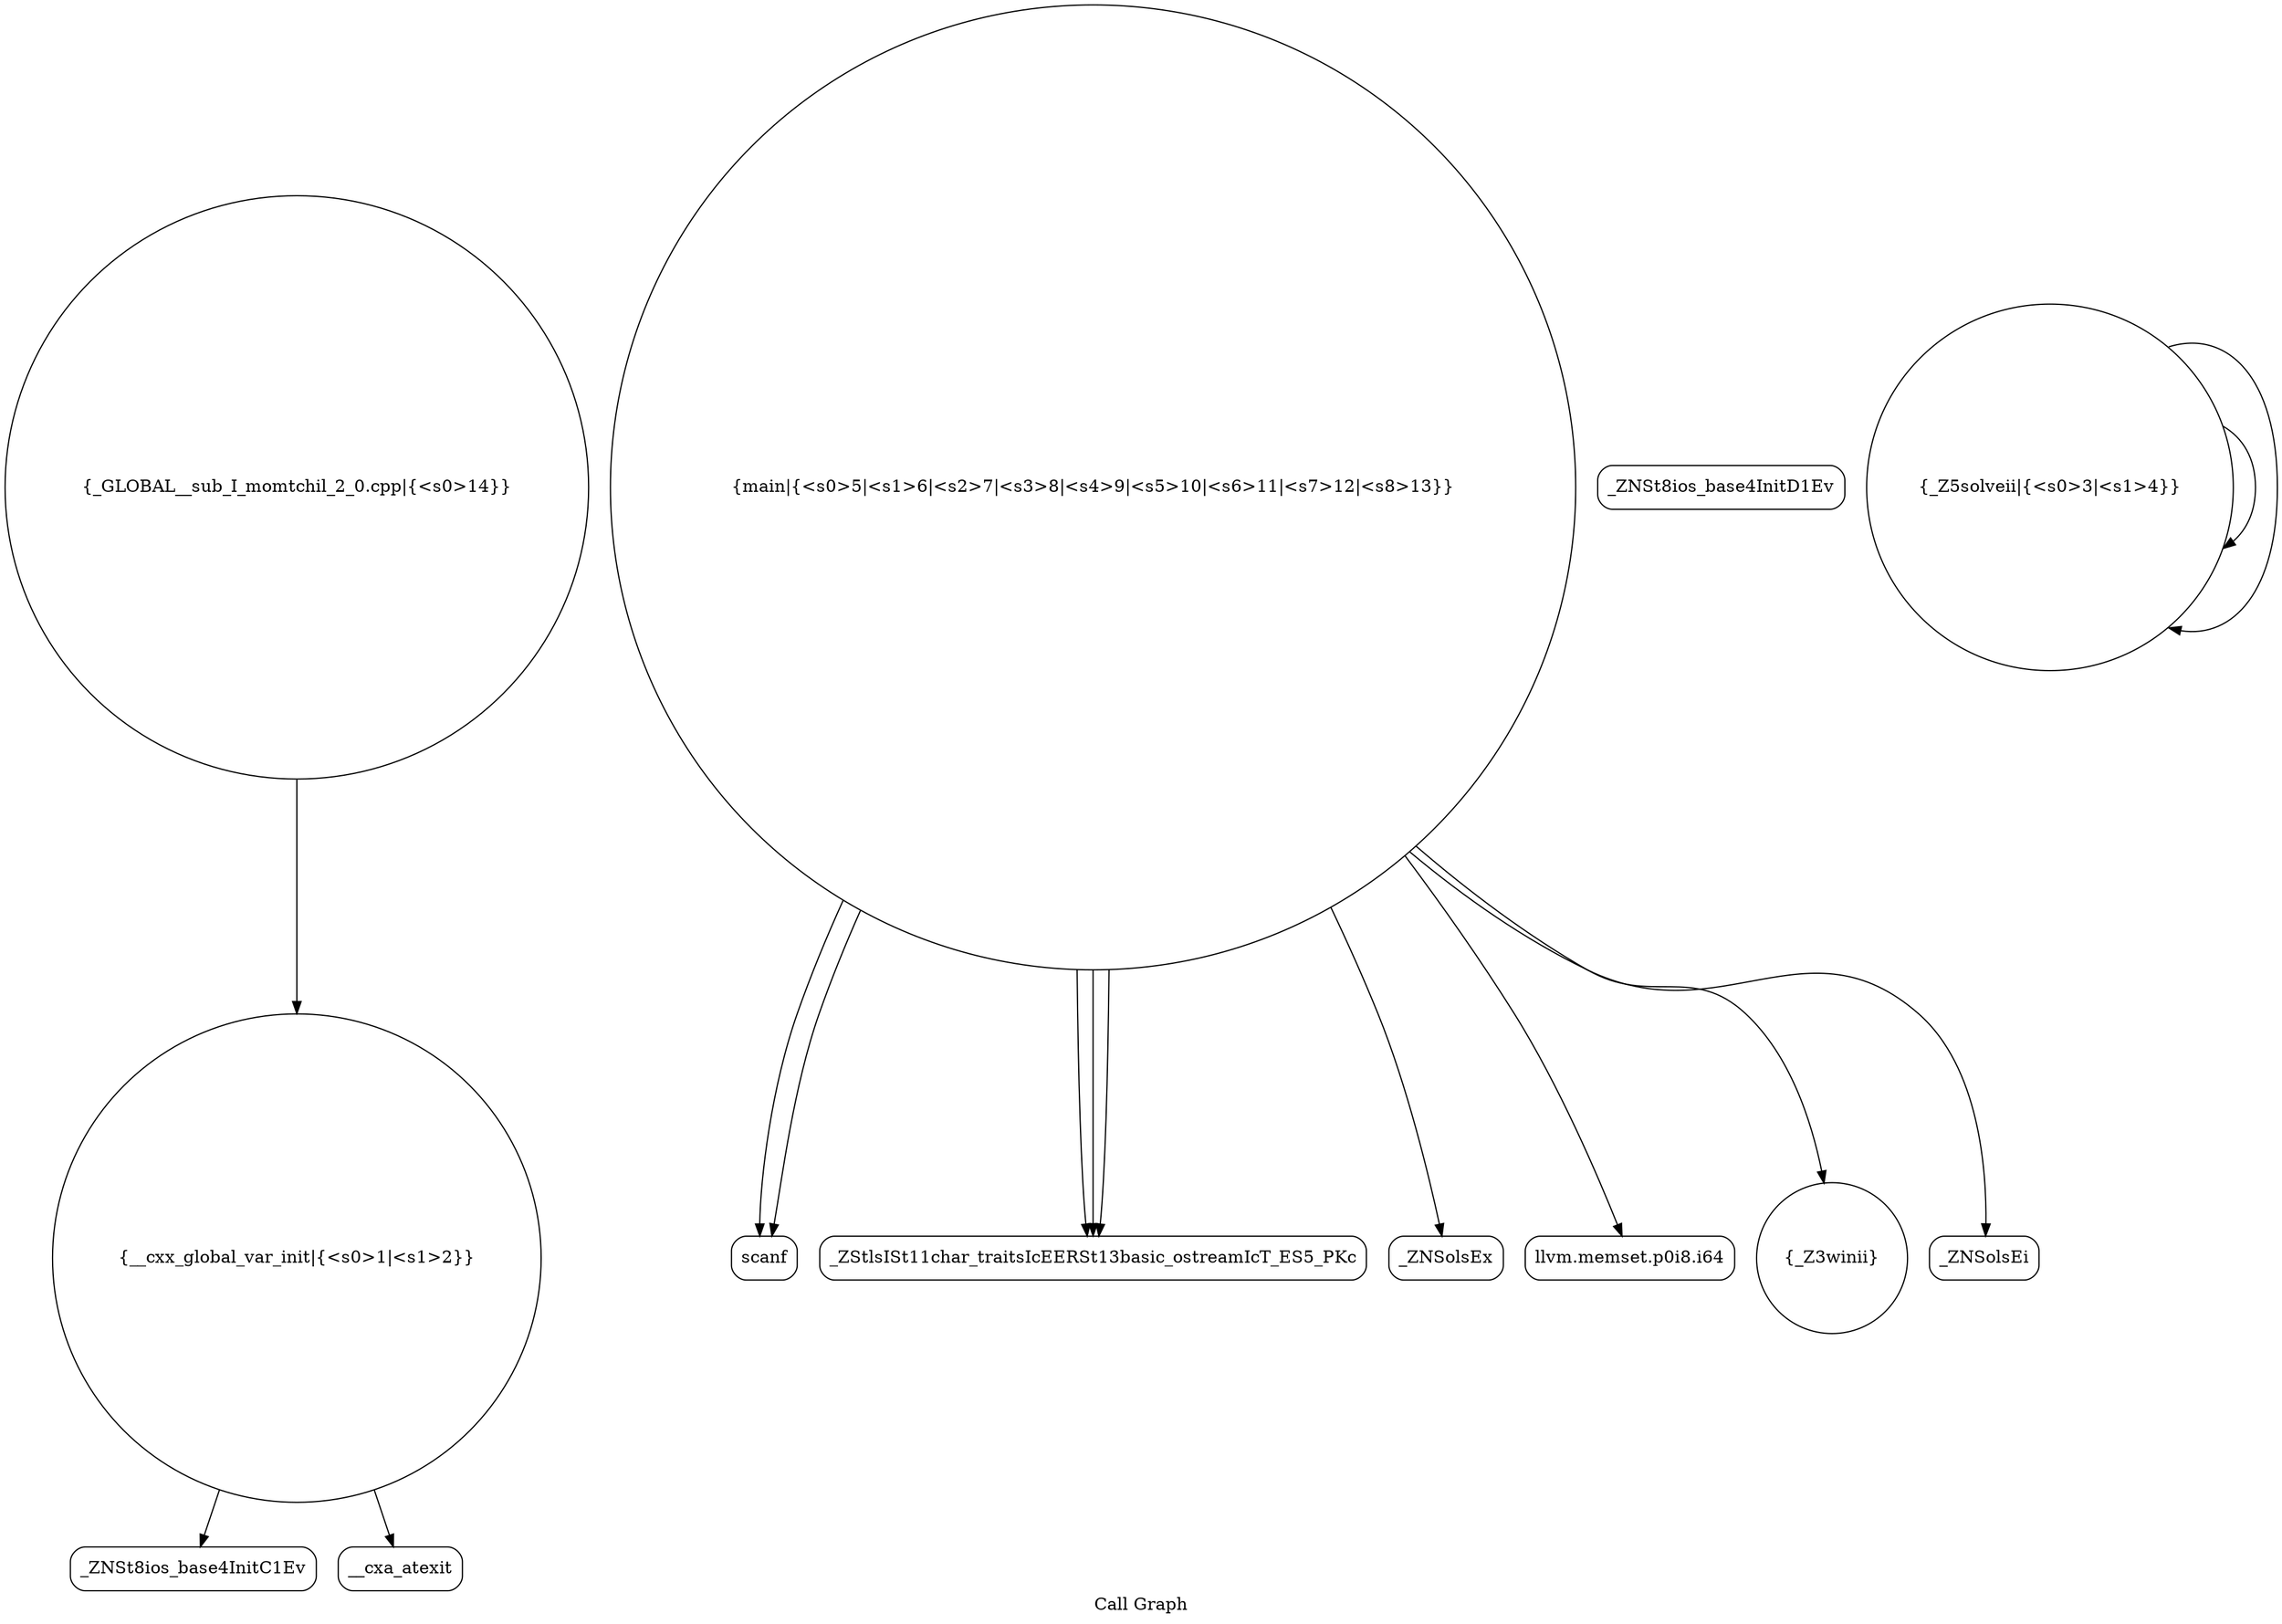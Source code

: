 digraph "Call Graph" {
	label="Call Graph";

	Node0x55a5ede7e0d0 [shape=record,shape=circle,label="{__cxx_global_var_init|{<s0>1|<s1>2}}"];
	Node0x55a5ede7e0d0:s0 -> Node0x55a5ede7e560[color=black];
	Node0x55a5ede7e0d0:s1 -> Node0x55a5ede7e660[color=black];
	Node0x55a5ede7e860 [shape=record,shape=Mrecord,label="{scanf}"];
	Node0x55a5ede7e5e0 [shape=record,shape=Mrecord,label="{_ZNSt8ios_base4InitD1Ev}"];
	Node0x55a5ede7e960 [shape=record,shape=Mrecord,label="{_ZStlsISt11char_traitsIcEERSt13basic_ostreamIcT_ES5_PKc}"];
	Node0x55a5ede7e6e0 [shape=record,shape=circle,label="{_Z5solveii|{<s0>3|<s1>4}}"];
	Node0x55a5ede7e6e0:s0 -> Node0x55a5ede7e6e0[color=black];
	Node0x55a5ede7e6e0:s1 -> Node0x55a5ede7e6e0[color=black];
	Node0x55a5ede7ea60 [shape=record,shape=Mrecord,label="{_ZNSolsEx}"];
	Node0x55a5ede7e7e0 [shape=record,shape=circle,label="{main|{<s0>5|<s1>6|<s2>7|<s3>8|<s4>9|<s5>10|<s6>11|<s7>12|<s8>13}}"];
	Node0x55a5ede7e7e0:s0 -> Node0x55a5ede7e860[color=black];
	Node0x55a5ede7e7e0:s1 -> Node0x55a5ede7e8e0[color=black];
	Node0x55a5ede7e7e0:s2 -> Node0x55a5ede7e860[color=black];
	Node0x55a5ede7e7e0:s3 -> Node0x55a5ede7e760[color=black];
	Node0x55a5ede7e7e0:s4 -> Node0x55a5ede7e960[color=black];
	Node0x55a5ede7e7e0:s5 -> Node0x55a5ede7e9e0[color=black];
	Node0x55a5ede7e7e0:s6 -> Node0x55a5ede7e960[color=black];
	Node0x55a5ede7e7e0:s7 -> Node0x55a5ede7ea60[color=black];
	Node0x55a5ede7e7e0:s8 -> Node0x55a5ede7e960[color=black];
	Node0x55a5ede7e560 [shape=record,shape=Mrecord,label="{_ZNSt8ios_base4InitC1Ev}"];
	Node0x55a5ede7e8e0 [shape=record,shape=Mrecord,label="{llvm.memset.p0i8.i64}"];
	Node0x55a5ede7e660 [shape=record,shape=Mrecord,label="{__cxa_atexit}"];
	Node0x55a5ede7e9e0 [shape=record,shape=Mrecord,label="{_ZNSolsEi}"];
	Node0x55a5ede7e760 [shape=record,shape=circle,label="{_Z3winii}"];
	Node0x55a5ede7eae0 [shape=record,shape=circle,label="{_GLOBAL__sub_I_momtchil_2_0.cpp|{<s0>14}}"];
	Node0x55a5ede7eae0:s0 -> Node0x55a5ede7e0d0[color=black];
}
